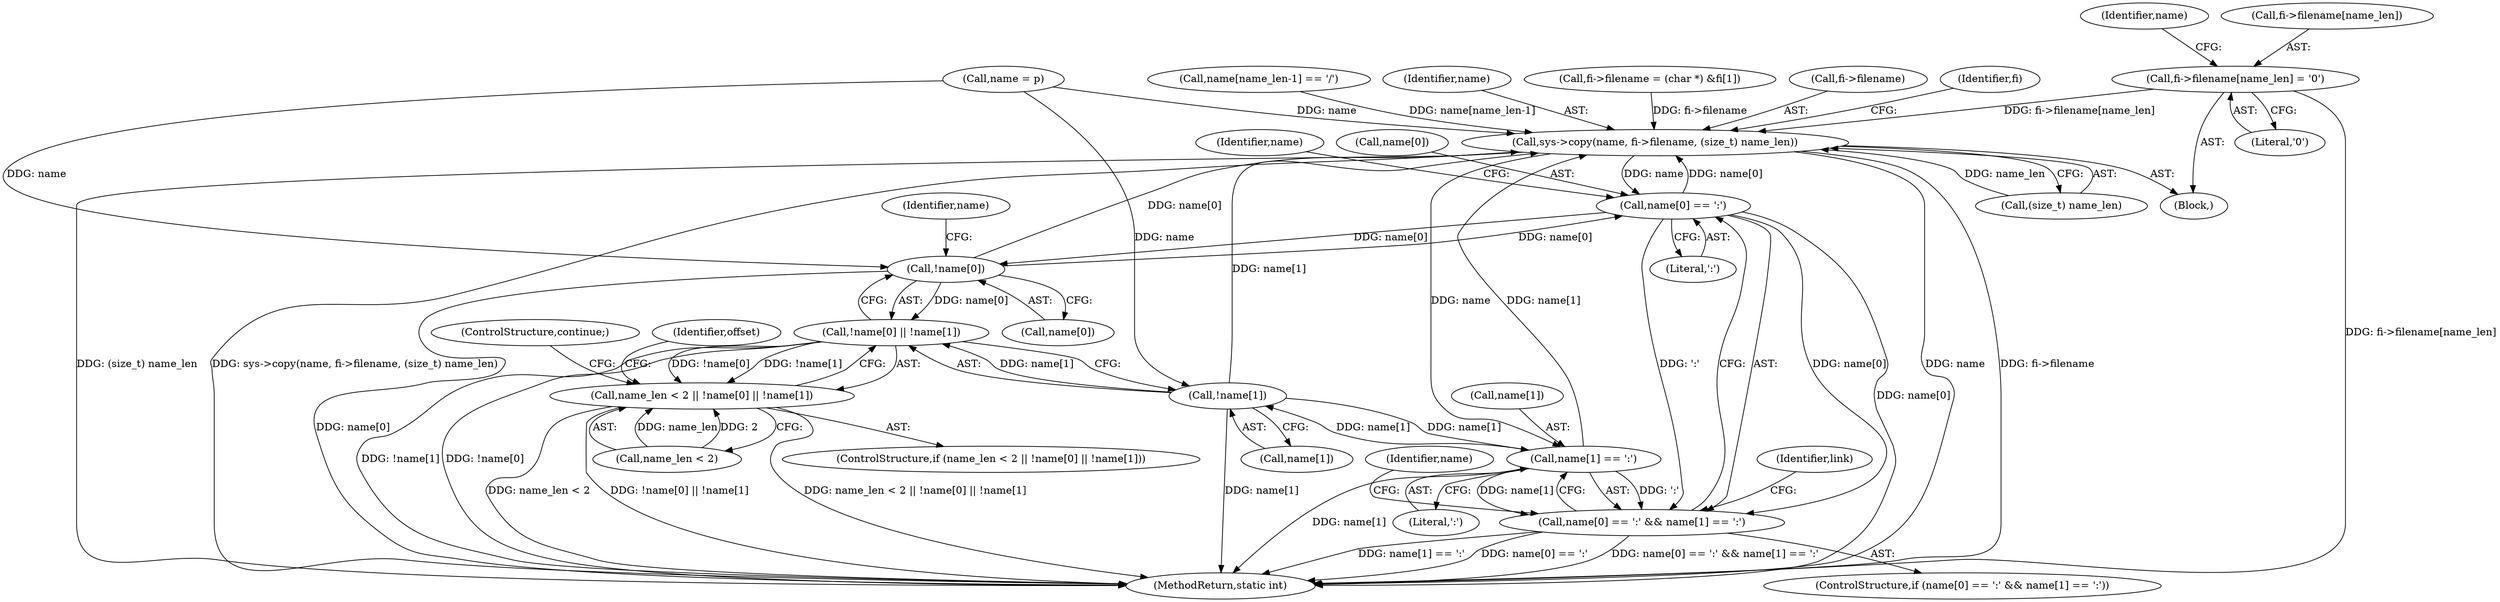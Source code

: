 digraph "0_libmspack_8759da8db6ec9e866cb8eb143313f397f925bb4f@pointer" {
"1000913" [label="(Call,fi->filename[name_len] = '\0')"];
"1000905" [label="(Call,sys->copy(name, fi->filename, (size_t) name_len))"];
"1000922" [label="(Call,name[0] == ':')"];
"1000800" [label="(Call,!name[0])"];
"1000799" [label="(Call,!name[0] || !name[1])"];
"1000795" [label="(Call,name_len < 2 || !name[0] || !name[1])"];
"1000921" [label="(Call,name[0] == ':' && name[1] == ':')"];
"1000927" [label="(Call,name[1] == ':')"];
"1000804" [label="(Call,!name[1])"];
"1000923" [label="(Call,name[0])"];
"1000799" [label="(Call,!name[0] || !name[1])"];
"1000913" [label="(Call,fi->filename[name_len] = '\0')"];
"1001081" [label="(MethodReturn,static int)"];
"1000865" [label="(Call,fi->filename = (char *) &fi[1])"];
"1000796" [label="(Call,name_len < 2)"];
"1000924" [label="(Identifier,name)"];
"1000926" [label="(Literal,':')"];
"1000801" [label="(Call,name[0])"];
"1000795" [label="(Call,name_len < 2 || !name[0] || !name[1])"];
"1000905" [label="(Call,sys->copy(name, fi->filename, (size_t) name_len))"];
"1000794" [label="(ControlStructure,if (name_len < 2 || !name[0] || !name[1]))"];
"1000919" [label="(Literal,'\0')"];
"1000921" [label="(Call,name[0] == ':' && name[1] == ':')"];
"1000910" [label="(Call,(size_t) name_len)"];
"1000800" [label="(Call,!name[0])"];
"1000805" [label="(Call,name[1])"];
"1000928" [label="(Call,name[1])"];
"1000938" [label="(Identifier,name)"];
"1000804" [label="(Call,!name[1])"];
"1000806" [label="(Identifier,name)"];
"1000907" [label="(Call,fi->filename)"];
"1000916" [label="(Identifier,fi)"];
"1000808" [label="(ControlStructure,continue;)"];
"1000922" [label="(Call,name[0] == ':')"];
"1000920" [label="(ControlStructure,if (name[0] == ':' && name[1] == ':'))"];
"1000931" [label="(Literal,':')"];
"1000823" [label="(Call,name[name_len-1] == '/')"];
"1000906" [label="(Identifier,name)"];
"1000927" [label="(Call,name[1] == ':')"];
"1001049" [label="(Identifier,link)"];
"1000929" [label="(Identifier,name)"];
"1000812" [label="(Identifier,offset)"];
"1000782" [label="(Call,name = p)"];
"1000770" [label="(Block,)"];
"1000914" [label="(Call,fi->filename[name_len])"];
"1000913" -> "1000770"  [label="AST: "];
"1000913" -> "1000919"  [label="CFG: "];
"1000914" -> "1000913"  [label="AST: "];
"1000919" -> "1000913"  [label="AST: "];
"1000924" -> "1000913"  [label="CFG: "];
"1000913" -> "1001081"  [label="DDG: fi->filename[name_len]"];
"1000913" -> "1000905"  [label="DDG: fi->filename[name_len]"];
"1000905" -> "1000770"  [label="AST: "];
"1000905" -> "1000910"  [label="CFG: "];
"1000906" -> "1000905"  [label="AST: "];
"1000907" -> "1000905"  [label="AST: "];
"1000910" -> "1000905"  [label="AST: "];
"1000916" -> "1000905"  [label="CFG: "];
"1000905" -> "1001081"  [label="DDG: sys->copy(name, fi->filename, (size_t) name_len)"];
"1000905" -> "1001081"  [label="DDG: name"];
"1000905" -> "1001081"  [label="DDG: fi->filename"];
"1000905" -> "1001081"  [label="DDG: (size_t) name_len"];
"1000804" -> "1000905"  [label="DDG: name[1]"];
"1000782" -> "1000905"  [label="DDG: name"];
"1000823" -> "1000905"  [label="DDG: name[name_len-1]"];
"1000922" -> "1000905"  [label="DDG: name[0]"];
"1000800" -> "1000905"  [label="DDG: name[0]"];
"1000927" -> "1000905"  [label="DDG: name[1]"];
"1000865" -> "1000905"  [label="DDG: fi->filename"];
"1000910" -> "1000905"  [label="DDG: name_len"];
"1000905" -> "1000922"  [label="DDG: name"];
"1000905" -> "1000927"  [label="DDG: name"];
"1000922" -> "1000921"  [label="AST: "];
"1000922" -> "1000926"  [label="CFG: "];
"1000923" -> "1000922"  [label="AST: "];
"1000926" -> "1000922"  [label="AST: "];
"1000929" -> "1000922"  [label="CFG: "];
"1000921" -> "1000922"  [label="CFG: "];
"1000922" -> "1001081"  [label="DDG: name[0]"];
"1000922" -> "1000800"  [label="DDG: name[0]"];
"1000922" -> "1000921"  [label="DDG: name[0]"];
"1000922" -> "1000921"  [label="DDG: ':'"];
"1000800" -> "1000922"  [label="DDG: name[0]"];
"1000800" -> "1000799"  [label="AST: "];
"1000800" -> "1000801"  [label="CFG: "];
"1000801" -> "1000800"  [label="AST: "];
"1000806" -> "1000800"  [label="CFG: "];
"1000799" -> "1000800"  [label="CFG: "];
"1000800" -> "1001081"  [label="DDG: name[0]"];
"1000800" -> "1000799"  [label="DDG: name[0]"];
"1000782" -> "1000800"  [label="DDG: name"];
"1000799" -> "1000795"  [label="AST: "];
"1000799" -> "1000804"  [label="CFG: "];
"1000804" -> "1000799"  [label="AST: "];
"1000795" -> "1000799"  [label="CFG: "];
"1000799" -> "1001081"  [label="DDG: !name[0]"];
"1000799" -> "1001081"  [label="DDG: !name[1]"];
"1000799" -> "1000795"  [label="DDG: !name[0]"];
"1000799" -> "1000795"  [label="DDG: !name[1]"];
"1000804" -> "1000799"  [label="DDG: name[1]"];
"1000795" -> "1000794"  [label="AST: "];
"1000795" -> "1000796"  [label="CFG: "];
"1000796" -> "1000795"  [label="AST: "];
"1000808" -> "1000795"  [label="CFG: "];
"1000812" -> "1000795"  [label="CFG: "];
"1000795" -> "1001081"  [label="DDG: name_len < 2"];
"1000795" -> "1001081"  [label="DDG: name_len < 2 || !name[0] || !name[1]"];
"1000795" -> "1001081"  [label="DDG: !name[0] || !name[1]"];
"1000796" -> "1000795"  [label="DDG: name_len"];
"1000796" -> "1000795"  [label="DDG: 2"];
"1000921" -> "1000920"  [label="AST: "];
"1000921" -> "1000927"  [label="CFG: "];
"1000927" -> "1000921"  [label="AST: "];
"1000938" -> "1000921"  [label="CFG: "];
"1001049" -> "1000921"  [label="CFG: "];
"1000921" -> "1001081"  [label="DDG: name[0] == ':' && name[1] == ':'"];
"1000921" -> "1001081"  [label="DDG: name[1] == ':'"];
"1000921" -> "1001081"  [label="DDG: name[0] == ':'"];
"1000927" -> "1000921"  [label="DDG: name[1]"];
"1000927" -> "1000921"  [label="DDG: ':'"];
"1000927" -> "1000931"  [label="CFG: "];
"1000928" -> "1000927"  [label="AST: "];
"1000931" -> "1000927"  [label="AST: "];
"1000927" -> "1001081"  [label="DDG: name[1]"];
"1000927" -> "1000804"  [label="DDG: name[1]"];
"1000804" -> "1000927"  [label="DDG: name[1]"];
"1000804" -> "1000805"  [label="CFG: "];
"1000805" -> "1000804"  [label="AST: "];
"1000804" -> "1001081"  [label="DDG: name[1]"];
"1000782" -> "1000804"  [label="DDG: name"];
}
